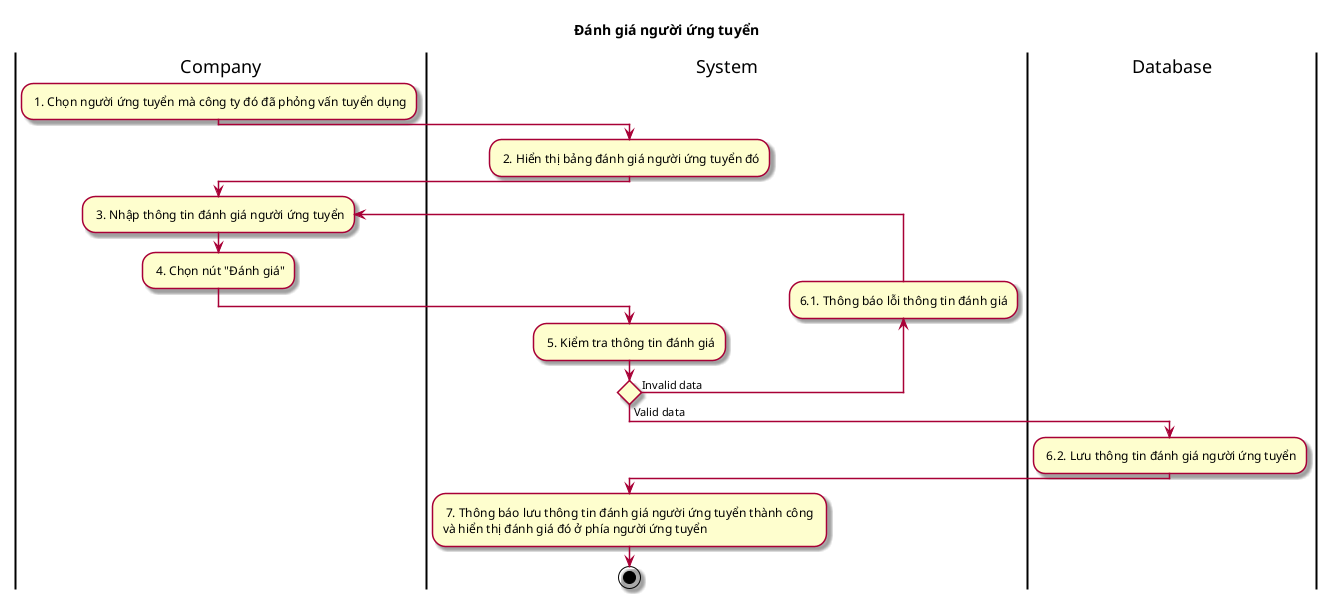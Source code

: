 @startuml ActDanhGiaNguoiUngTuyen
title Đánh giá người ứng tuyển
skin rose 
|Company|
: 1. Chọn người ứng tuyển mà công ty đó đã phỏng vấn tuyển dụng;
|System|
: 2. Hiển thị bảng đánh giá người ứng tuyển đó;
|Company|
repeat: 3. Nhập thông tin đánh giá người ứng tuyển;
: 4. Chọn nút "Đánh giá";
|System|
: 5. Kiểm tra thông tin đánh giá;
backward :6.1. Thông báo lỗi thông tin đánh giá;
repeat while () is (Invalid data) not (Valid data)
|Database|
: 6.2. Lưu thông tin đánh giá người ứng tuyển;
|System|
: 7. Thông báo lưu thông tin đánh giá người ứng tuyển thành công \nvà hiển thị đánh giá đó ở phía người ứng tuyển;
stop
@enduml